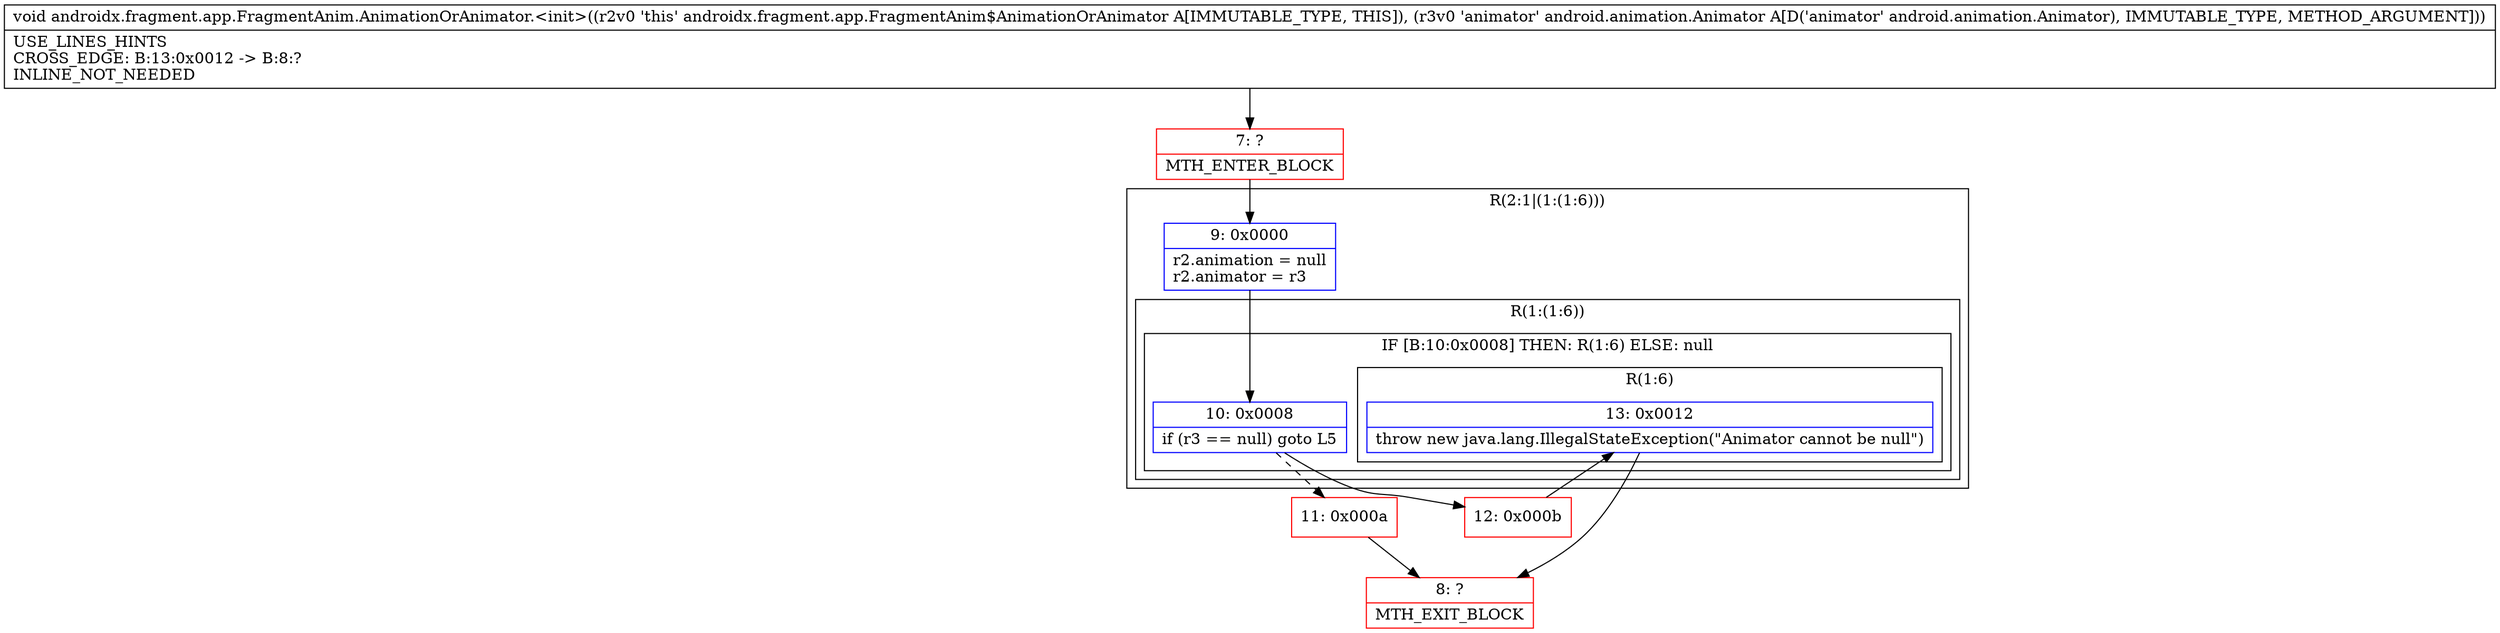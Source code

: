digraph "CFG forandroidx.fragment.app.FragmentAnim.AnimationOrAnimator.\<init\>(Landroid\/animation\/Animator;)V" {
subgraph cluster_Region_1240804338 {
label = "R(2:1|(1:(1:6)))";
node [shape=record,color=blue];
Node_9 [shape=record,label="{9\:\ 0x0000|r2.animation = null\lr2.animator = r3\l}"];
subgraph cluster_Region_431355582 {
label = "R(1:(1:6))";
node [shape=record,color=blue];
subgraph cluster_IfRegion_1727608211 {
label = "IF [B:10:0x0008] THEN: R(1:6) ELSE: null";
node [shape=record,color=blue];
Node_10 [shape=record,label="{10\:\ 0x0008|if (r3 == null) goto L5\l}"];
subgraph cluster_Region_2075666015 {
label = "R(1:6)";
node [shape=record,color=blue];
Node_13 [shape=record,label="{13\:\ 0x0012|throw new java.lang.IllegalStateException(\"Animator cannot be null\")\l}"];
}
}
}
}
Node_7 [shape=record,color=red,label="{7\:\ ?|MTH_ENTER_BLOCK\l}"];
Node_11 [shape=record,color=red,label="{11\:\ 0x000a}"];
Node_8 [shape=record,color=red,label="{8\:\ ?|MTH_EXIT_BLOCK\l}"];
Node_12 [shape=record,color=red,label="{12\:\ 0x000b}"];
MethodNode[shape=record,label="{void androidx.fragment.app.FragmentAnim.AnimationOrAnimator.\<init\>((r2v0 'this' androidx.fragment.app.FragmentAnim$AnimationOrAnimator A[IMMUTABLE_TYPE, THIS]), (r3v0 'animator' android.animation.Animator A[D('animator' android.animation.Animator), IMMUTABLE_TYPE, METHOD_ARGUMENT]))  | USE_LINES_HINTS\lCROSS_EDGE: B:13:0x0012 \-\> B:8:?\lINLINE_NOT_NEEDED\l}"];
MethodNode -> Node_7;Node_9 -> Node_10;
Node_10 -> Node_11[style=dashed];
Node_10 -> Node_12;
Node_13 -> Node_8;
Node_7 -> Node_9;
Node_11 -> Node_8;
Node_12 -> Node_13;
}

